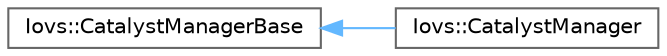 digraph "Graphical Class Hierarchy"
{
 // INTERACTIVE_SVG=YES
 // LATEX_PDF_SIZE
  bgcolor="transparent";
  edge [fontname=Helvetica,fontsize=10,labelfontname=Helvetica,labelfontsize=10];
  node [fontname=Helvetica,fontsize=10,shape=box,height=0.2,width=0.4];
  rankdir="LR";
  Node0 [id="Node000000",label="Iovs::CatalystManagerBase",height=0.2,width=0.4,color="grey40", fillcolor="white", style="filled",URL="$classIovs_1_1CatalystManagerBase.html",tooltip=" "];
  Node0 -> Node1 [id="edge304_Node000000_Node000001",dir="back",color="steelblue1",style="solid",tooltip=" "];
  Node1 [id="Node000001",label="Iovs::CatalystManager",height=0.2,width=0.4,color="grey40", fillcolor="white", style="filled",URL="$classIovs_1_1CatalystManager.html",tooltip=" "];
}
